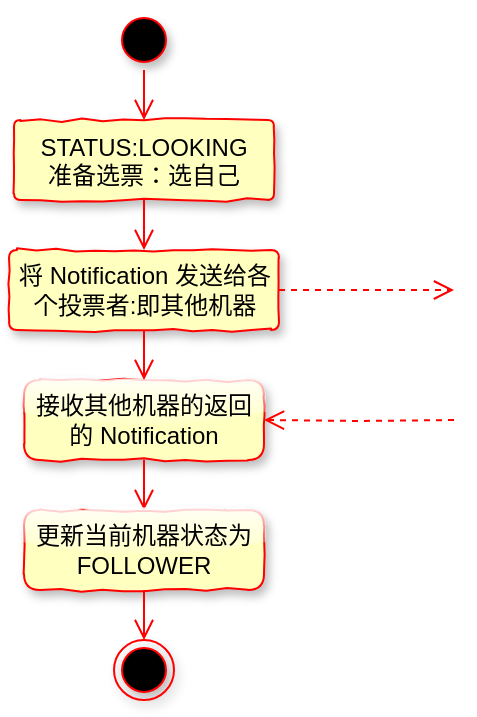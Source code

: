 <mxfile version="10.7.7" type="device"><diagram id="ByiMjxwKstvwrWp4otwg" name="Page-1"><mxGraphModel dx="748" dy="539" grid="1" gridSize="10" guides="1" tooltips="1" connect="1" arrows="1" fold="1" page="1" pageScale="1" pageWidth="827" pageHeight="1169" math="0" shadow="0"><root><mxCell id="0"/><mxCell id="1" parent="0"/><mxCell id="eAosYDZ1buL3gpcoNT32-1" value="" style="ellipse;html=1;shape=startState;fillColor=#000000;strokeColor=#ff0000;shadow=1;" vertex="1" parent="1"><mxGeometry x="150" y="15" width="30" height="30" as="geometry"/></mxCell><mxCell id="eAosYDZ1buL3gpcoNT32-2" value="" style="edgeStyle=orthogonalEdgeStyle;html=1;verticalAlign=bottom;endArrow=open;endSize=8;strokeColor=#ff0000;entryX=0.5;entryY=0;entryDx=0;entryDy=0;" edge="1" source="eAosYDZ1buL3gpcoNT32-1" parent="1" target="eAosYDZ1buL3gpcoNT32-3"><mxGeometry relative="1" as="geometry"><mxPoint x="140" y="110" as="targetPoint"/></mxGeometry></mxCell><mxCell id="eAosYDZ1buL3gpcoNT32-3" value="STATUS:LOOKING&lt;br&gt;准备选票：选自己&lt;br&gt;" style="rounded=1;whiteSpace=wrap;html=1;arcSize=8;fontColor=#000000;fillColor=#ffffc0;strokeColor=#ff0000;verticalAlign=top;comic=1;shadow=1;" vertex="1" parent="1"><mxGeometry x="100" y="70" width="130" height="40" as="geometry"/></mxCell><mxCell id="eAosYDZ1buL3gpcoNT32-4" value="" style="edgeStyle=orthogonalEdgeStyle;html=1;verticalAlign=bottom;endArrow=open;endSize=8;strokeColor=#ff0000;entryX=0.5;entryY=0;entryDx=0;entryDy=0;" edge="1" source="eAosYDZ1buL3gpcoNT32-3" parent="1" target="ZamuXSIgVMZ3NP2Enz3f-1"><mxGeometry relative="1" as="geometry"><mxPoint x="165" y="280" as="targetPoint"/><Array as="points"/></mxGeometry></mxCell><mxCell id="ZamuXSIgVMZ3NP2Enz3f-1" value="将 Notification 发送给各个投票者:即其他机器" style="rounded=1;whiteSpace=wrap;html=1;arcSize=10;fontColor=#000000;fillColor=#ffffc0;strokeColor=#ff0000;shadow=1;glass=0;comic=1;" vertex="1" parent="1"><mxGeometry x="97.5" y="135" width="135" height="40" as="geometry"/></mxCell><mxCell id="ZamuXSIgVMZ3NP2Enz3f-2" value="接收其他机器的返回的 Notification" style="rounded=1;whiteSpace=wrap;html=1;arcSize=20;fontColor=#000000;fillColor=#ffffc0;strokeColor=#ff0000;shadow=1;glass=1;comic=1;align=center;" vertex="1" parent="1"><mxGeometry x="105" y="200" width="120" height="40" as="geometry"/></mxCell><mxCell id="ZamuXSIgVMZ3NP2Enz3f-3" value="" style="edgeStyle=orthogonalEdgeStyle;html=1;verticalAlign=bottom;endArrow=open;endSize=8;strokeColor=#ff0000;entryX=0.5;entryY=0;entryDx=0;entryDy=0;" edge="1" source="ZamuXSIgVMZ3NP2Enz3f-2" parent="1" target="ZamuXSIgVMZ3NP2Enz3f-7"><mxGeometry relative="1" as="geometry"><mxPoint x="165" y="300" as="targetPoint"/></mxGeometry></mxCell><mxCell id="ZamuXSIgVMZ3NP2Enz3f-5" value="" style="edgeStyle=orthogonalEdgeStyle;html=1;verticalAlign=bottom;endArrow=open;endSize=8;strokeColor=#ff0000;exitX=0.5;exitY=1;exitDx=0;exitDy=0;entryX=0.5;entryY=0;entryDx=0;entryDy=0;" edge="1" parent="1" source="ZamuXSIgVMZ3NP2Enz3f-1" target="ZamuXSIgVMZ3NP2Enz3f-2"><mxGeometry relative="1" as="geometry"><mxPoint x="167.5" y="345" as="targetPoint"/><mxPoint x="167.5" y="285" as="sourcePoint"/></mxGeometry></mxCell><mxCell id="ZamuXSIgVMZ3NP2Enz3f-6" value="" style="edgeStyle=orthogonalEdgeStyle;html=1;verticalAlign=bottom;endArrow=open;endSize=8;strokeColor=#ff0000;entryX=1;entryY=0.5;entryDx=0;entryDy=0;dashed=1;" edge="1" parent="1" target="ZamuXSIgVMZ3NP2Enz3f-2"><mxGeometry relative="1" as="geometry"><mxPoint x="175" y="310" as="targetPoint"/><mxPoint x="320" y="220" as="sourcePoint"/></mxGeometry></mxCell><mxCell id="ZamuXSIgVMZ3NP2Enz3f-7" value="更新当前机器状态为&lt;br&gt;FOLLOWER&lt;br&gt;" style="rounded=1;whiteSpace=wrap;html=1;arcSize=20;fontColor=#000000;fillColor=#ffffc0;strokeColor=#ff0000;shadow=1;glass=1;comic=1;align=center;" vertex="1" parent="1"><mxGeometry x="105" y="265" width="120" height="40" as="geometry"/></mxCell><mxCell id="ZamuXSIgVMZ3NP2Enz3f-8" value="" style="edgeStyle=orthogonalEdgeStyle;html=1;verticalAlign=bottom;endArrow=open;endSize=8;strokeColor=#ff0000;dashed=1;exitX=1;exitY=0.5;exitDx=0;exitDy=0;" edge="1" parent="1" source="ZamuXSIgVMZ3NP2Enz3f-1"><mxGeometry relative="1" as="geometry"><mxPoint x="320" y="155" as="targetPoint"/><mxPoint x="320" y="245" as="sourcePoint"/></mxGeometry></mxCell><mxCell id="ZamuXSIgVMZ3NP2Enz3f-11" value="" style="ellipse;html=1;shape=endState;fillColor=#000000;strokeColor=#ff0000;rounded=1;shadow=1;glass=0;comic=1;align=center;" vertex="1" parent="1"><mxGeometry x="150" y="330" width="30" height="30" as="geometry"/></mxCell><mxCell id="ZamuXSIgVMZ3NP2Enz3f-12" value="" style="edgeStyle=orthogonalEdgeStyle;html=1;verticalAlign=bottom;endArrow=open;endSize=8;strokeColor=#ff0000;entryX=0.5;entryY=0;entryDx=0;entryDy=0;exitX=0.5;exitY=1;exitDx=0;exitDy=0;" edge="1" parent="1" source="ZamuXSIgVMZ3NP2Enz3f-7" target="ZamuXSIgVMZ3NP2Enz3f-11"><mxGeometry relative="1" as="geometry"><mxPoint x="175" y="275" as="targetPoint"/><mxPoint x="200" y="325" as="sourcePoint"/></mxGeometry></mxCell></root></mxGraphModel></diagram><diagram id="wrtXLJkAduNqfHNk4z2-" name="QuorumCnxManager"><mxGraphModel dx="748" dy="539" grid="1" gridSize="10" guides="1" tooltips="1" connect="1" arrows="1" fold="1" page="1" pageScale="1" pageWidth="827" pageHeight="1169" math="0" shadow="0"><root><mxCell id="M-S2zvfZ-ES14rfzEKpA-0"/><mxCell id="M-S2zvfZ-ES14rfzEKpA-1" parent="M-S2zvfZ-ES14rfzEKpA-0"/><mxCell id="M-S2zvfZ-ES14rfzEKpA-3" value="Server1" style="swimlane;rounded=1;shadow=1;glass=1;comic=1;align=center;" vertex="1" parent="M-S2zvfZ-ES14rfzEKpA-1"><mxGeometry x="220" y="415" width="260" height="515" as="geometry"/></mxCell><mxCell id="M-S2zvfZ-ES14rfzEKpA-11" value="" style="edgeStyle=orthogonalEdgeStyle;rounded=0;orthogonalLoop=1;jettySize=auto;html=1;exitX=0.25;exitY=1;exitDx=0;exitDy=0;" edge="1" parent="M-S2zvfZ-ES14rfzEKpA-3" source="M-S2zvfZ-ES14rfzEKpA-2" target="M-S2zvfZ-ES14rfzEKpA-10"><mxGeometry relative="1" as="geometry"/></mxCell><mxCell id="M-S2zvfZ-ES14rfzEKpA-2" value="QuorumCnxManager" style="rounded=1;whiteSpace=wrap;html=1;shadow=1;glass=1;comic=1;align=left;" vertex="1" parent="M-S2zvfZ-ES14rfzEKpA-3"><mxGeometry x="60" y="45" width="120" height="30" as="geometry"/></mxCell><mxCell id="M-S2zvfZ-ES14rfzEKpA-19" value="" style="edgeStyle=orthogonalEdgeStyle;rounded=0;orthogonalLoop=1;jettySize=auto;html=1;entryX=0;entryY=0.5;entryDx=0;entryDy=0;entryPerimeter=0;" edge="1" parent="M-S2zvfZ-ES14rfzEKpA-3" source="M-S2zvfZ-ES14rfzEKpA-10" target="M-S2zvfZ-ES14rfzEKpA-17"><mxGeometry relative="1" as="geometry"/></mxCell><mxCell id="M-S2zvfZ-ES14rfzEKpA-10" value="WorkerReceiver" style="rounded=1;whiteSpace=wrap;html=1;shadow=1;glass=1;comic=1;align=left;" vertex="1" parent="M-S2zvfZ-ES14rfzEKpA-3"><mxGeometry x="8.5" y="120" width="100" height="30" as="geometry"/></mxCell><mxCell id="M-S2zvfZ-ES14rfzEKpA-16" value="" style="edgeStyle=orthogonalEdgeStyle;rounded=0;orthogonalLoop=1;jettySize=auto;html=1;entryX=0.75;entryY=1;entryDx=0;entryDy=0;" edge="1" parent="M-S2zvfZ-ES14rfzEKpA-3" source="M-S2zvfZ-ES14rfzEKpA-12" target="M-S2zvfZ-ES14rfzEKpA-2"><mxGeometry relative="1" as="geometry"><mxPoint x="183" y="25" as="targetPoint"/></mxGeometry></mxCell><mxCell id="M-S2zvfZ-ES14rfzEKpA-12" value="WorkerSender" style="rounded=1;whiteSpace=wrap;html=1;shadow=1;glass=1;comic=1;align=left;" vertex="1" parent="M-S2zvfZ-ES14rfzEKpA-3"><mxGeometry x="131.5" y="120" width="100" height="30" as="geometry"/></mxCell><mxCell id="M-S2zvfZ-ES14rfzEKpA-17" value="&lt;font color=&quot;#000000&quot;&gt;recvqueue&lt;/font&gt;" style="outlineConnect=0;dashed=0;verticalLabelPosition=bottom;verticalAlign=top;align=center;html=1;shape=mxgraph.aws3.queue;fillColor=#a20025;rounded=1;shadow=1;glass=1;comic=1;direction=south;strokeColor=#6F0000;fontColor=#ffffff;" vertex="1" parent="M-S2zvfZ-ES14rfzEKpA-3"><mxGeometry x="34.75" y="185.25" width="48" height="73.5" as="geometry"/></mxCell><mxCell id="Ws9npnqUj5KSzPQobzWY-1" value="" style="edgeStyle=orthogonalEdgeStyle;rounded=0;orthogonalLoop=1;jettySize=auto;html=1;entryX=0.5;entryY=1;entryDx=0;entryDy=0;" edge="1" parent="M-S2zvfZ-ES14rfzEKpA-3" source="M-S2zvfZ-ES14rfzEKpA-18" target="M-S2zvfZ-ES14rfzEKpA-12"><mxGeometry relative="1" as="geometry"><mxPoint x="181.75" y="105.25" as="targetPoint"/></mxGeometry></mxCell><mxCell id="M-S2zvfZ-ES14rfzEKpA-18" value="&lt;font color=&quot;#000000&quot;&gt;sendqueue&lt;/font&gt;" style="outlineConnect=0;dashed=0;verticalLabelPosition=bottom;verticalAlign=top;align=center;html=1;shape=mxgraph.aws3.queue;fillColor=#008a00;rounded=1;shadow=1;glass=1;comic=1;direction=north;strokeColor=#005700;fontColor=#ffffff;" vertex="1" parent="M-S2zvfZ-ES14rfzEKpA-3"><mxGeometry x="157.75" y="185.25" width="48" height="73.5" as="geometry"/></mxCell><mxCell id="Ws9npnqUj5KSzPQobzWY-45" value="outofelection" style="strokeColor=#dddddd;fillColor=#ffffff;shadow=1;strokeWidth=1;rounded=1;absoluteArcSize=1;arcSize=2;labelPosition=center;verticalLabelPosition=middle;align=center;verticalAlign=bottom;spacingLeft=0;fontColor=#999999;fontSize=12;whiteSpace=wrap;spacingBottom=2;glass=1;comic=1;" vertex="1" parent="M-S2zvfZ-ES14rfzEKpA-3"><mxGeometry x="25" y="335" width="70" height="85" as="geometry"/></mxCell><mxCell id="Ws9npnqUj5KSzPQobzWY-46" value="" style="dashed=0;connectable=0;html=1;fillColor=#757575;strokeColor=none;shape=mxgraph.gcp2.list;part=1;" vertex="1" parent="Ws9npnqUj5KSzPQobzWY-45"><mxGeometry x="0.5" width="44.5" height="50" relative="1" as="geometry"><mxPoint x="-22.25" y="10" as="offset"/></mxGeometry></mxCell><mxCell id="Ws9npnqUj5KSzPQobzWY-43" value="recvset" style="strokeColor=#dddddd;fillColor=#ffffff;shadow=1;strokeWidth=1;rounded=1;absoluteArcSize=1;arcSize=2;labelPosition=center;verticalLabelPosition=middle;align=center;verticalAlign=bottom;spacingLeft=0;fontColor=#999999;fontSize=12;whiteSpace=wrap;spacingBottom=2;glass=1;comic=1;" vertex="1" parent="M-S2zvfZ-ES14rfzEKpA-3"><mxGeometry x="146.5" y="335" width="70" height="85" as="geometry"/></mxCell><mxCell id="Ws9npnqUj5KSzPQobzWY-44" value="" style="dashed=0;connectable=0;html=1;fillColor=#757575;strokeColor=none;shape=mxgraph.gcp2.list;part=1;" vertex="1" parent="Ws9npnqUj5KSzPQobzWY-43"><mxGeometry x="0.5" width="44.5" height="50" relative="1" as="geometry"><mxPoint x="-22.25" y="10" as="offset"/></mxGeometry></mxCell><mxCell id="M-S2zvfZ-ES14rfzEKpA-4" value="Server2" style="swimlane;rounded=1;shadow=1;glass=1;comic=1;align=center;" vertex="1" parent="M-S2zvfZ-ES14rfzEKpA-1"><mxGeometry x="70" y="250" width="200" height="100" as="geometry"/></mxCell><mxCell id="M-S2zvfZ-ES14rfzEKpA-6" value="QuorumCnxManager" style="rounded=1;whiteSpace=wrap;html=1;shadow=1;glass=1;comic=1;align=left;" vertex="1" parent="M-S2zvfZ-ES14rfzEKpA-4"><mxGeometry x="40" y="45" width="120" height="30" as="geometry"/></mxCell><mxCell id="M-S2zvfZ-ES14rfzEKpA-5" value="Server3" style="swimlane;rounded=1;shadow=1;glass=1;comic=1;align=center;" vertex="1" parent="M-S2zvfZ-ES14rfzEKpA-1"><mxGeometry x="420" y="250" width="200" height="100" as="geometry"/></mxCell><mxCell id="M-S2zvfZ-ES14rfzEKpA-8" value="QuorumCnxManager" style="rounded=1;whiteSpace=wrap;html=1;shadow=1;glass=1;comic=1;align=left;" vertex="1" parent="M-S2zvfZ-ES14rfzEKpA-5"><mxGeometry x="40" y="45" width="120" height="30" as="geometry"/></mxCell><mxCell id="M-S2zvfZ-ES14rfzEKpA-7" value="" style="edgeStyle=orthogonalEdgeStyle;rounded=0;orthogonalLoop=1;jettySize=auto;html=1;exitX=0.25;exitY=0;exitDx=0;exitDy=0;" edge="1" parent="M-S2zvfZ-ES14rfzEKpA-1" source="M-S2zvfZ-ES14rfzEKpA-2" target="M-S2zvfZ-ES14rfzEKpA-6"><mxGeometry relative="1" as="geometry"/></mxCell><mxCell id="M-S2zvfZ-ES14rfzEKpA-9" value="" style="edgeStyle=orthogonalEdgeStyle;rounded=0;orthogonalLoop=1;jettySize=auto;html=1;exitX=0.75;exitY=0;exitDx=0;exitDy=0;" edge="1" parent="M-S2zvfZ-ES14rfzEKpA-1" source="M-S2zvfZ-ES14rfzEKpA-2" target="M-S2zvfZ-ES14rfzEKpA-8"><mxGeometry relative="1" as="geometry"><Array as="points"><mxPoint x="380" y="390"/><mxPoint x="520" y="390"/></Array></mxGeometry></mxCell></root></mxGraphModel></diagram></mxfile>